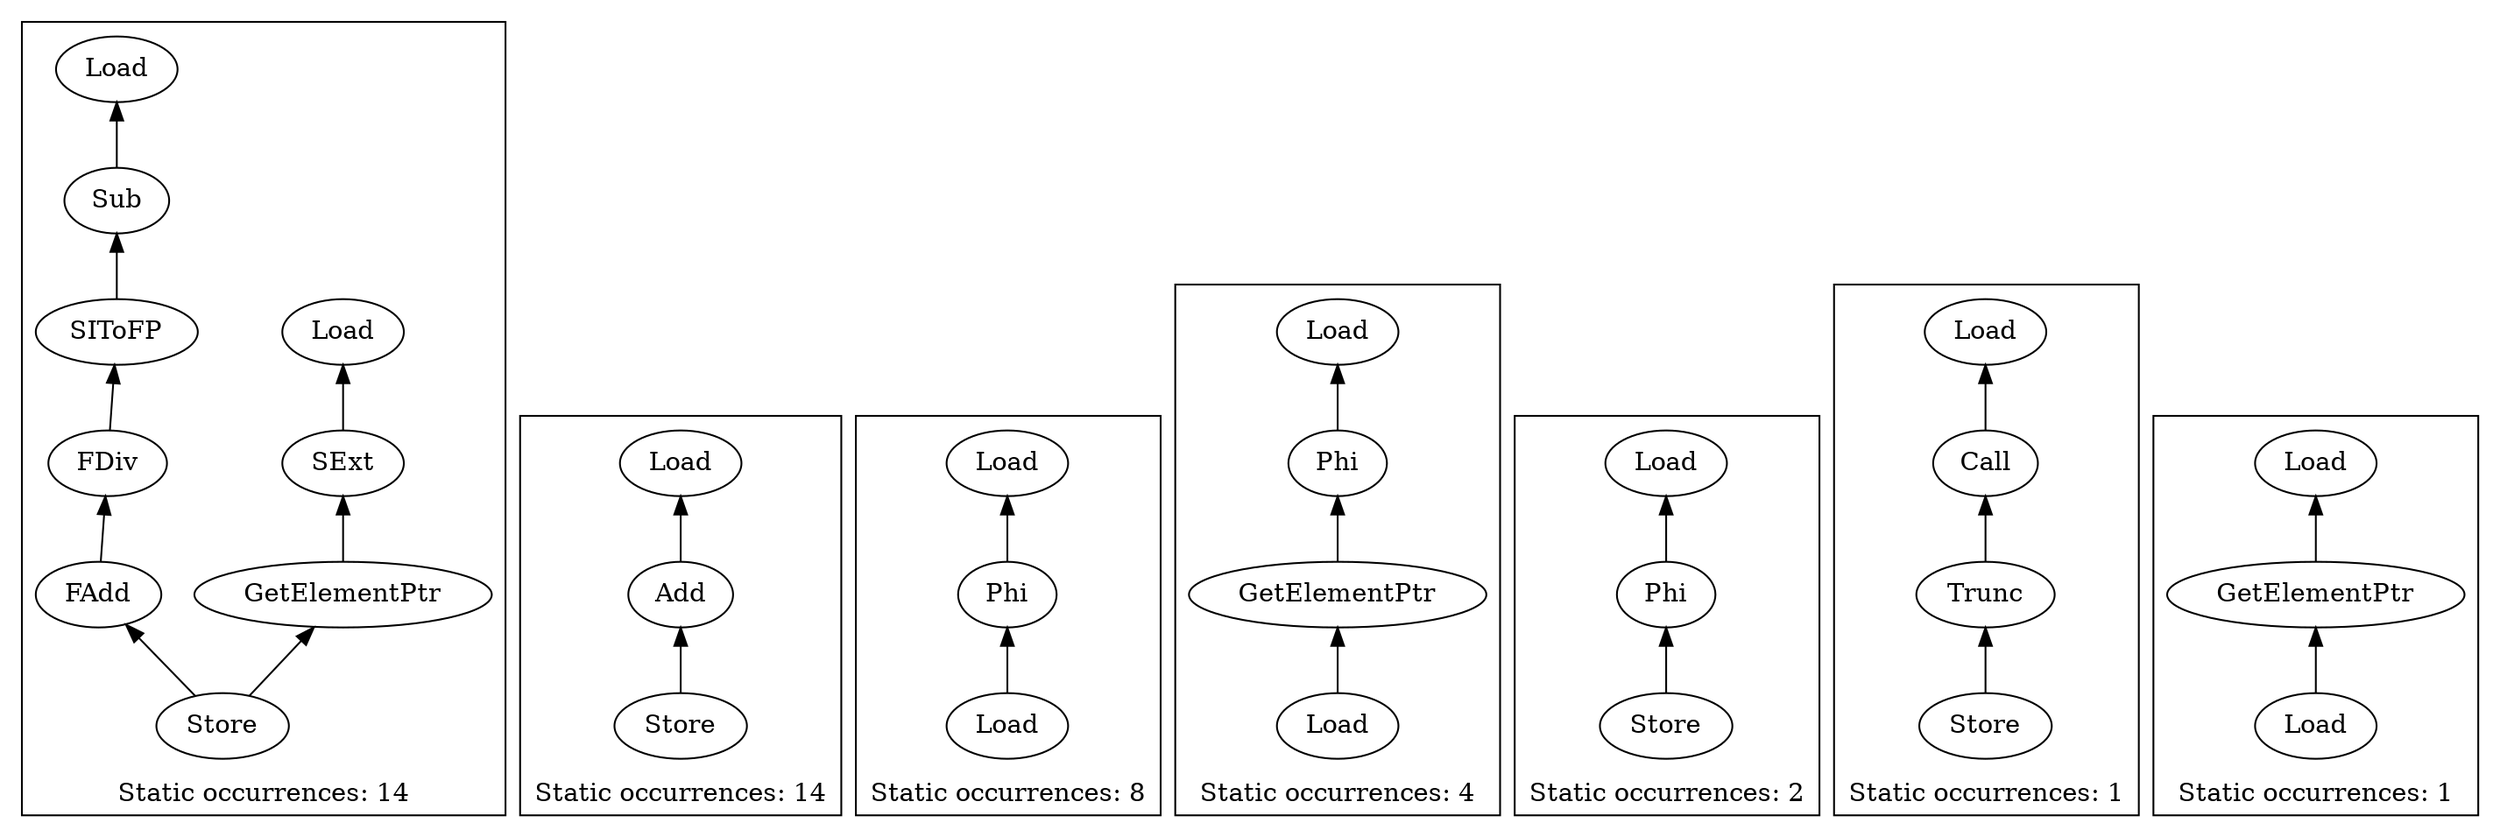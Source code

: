 strict digraph {
rankdir=BT
subgraph {
"0_127" [label="FAdd"]
"0_126" [label="FDiv"]
"0_127" -> "0_126"
"0_125" [label="SIToFP"]
"0_126" -> "0_125"
"0_132" [label="GetElementPtr"]
"0_131" [label="SExt"]
"0_132" -> "0_131"
"0_128" [label="Load"]
"0_131" -> "0_128"
"0_124" [label="Sub"]
"0_125" -> "0_124"
"0_133" [label="Store"]
"0_133" -> "0_127"
"0_133" -> "0_132"
"0_123" [label="Load"]
"0_124" -> "0_123"
cluster=true
label=<Static occurrences: 14>
}
subgraph {
"1_129" [label="Add"]
"1_128" [label="Load"]
"1_129" -> "1_128"
"1_130" [label="Store"]
"1_130" -> "1_129"
cluster=true
label=<Static occurrences: 14>
}
subgraph {
"2_284" [label="Load"]
"2_277" [label="Phi"]
"2_284" -> "2_277"
"2_257" [label="Load"]
"2_277" -> "2_257"
cluster=true
label=<Static occurrences: 8>
}
subgraph {
"3_548" [label="GetElementPtr"]
"3_541" [label="Phi"]
"3_548" -> "3_541"
"3_552" [label="Load"]
"3_552" -> "3_548"
"3_517" [label="Load"]
"3_541" -> "3_517"
cluster=true
label=<Static occurrences: 4>
}
subgraph {
"4_177" [label="Phi"]
"4_170" [label="Load"]
"4_177" -> "4_170"
"4_181" [label="Store"]
"4_181" -> "4_177"
cluster=true
label=<Static occurrences: 2>
}
subgraph {
"5_166" [label="Call"]
"5_164" [label="Load"]
"5_166" -> "5_164"
"5_168" [label="Store"]
"5_167" [label="Trunc"]
"5_168" -> "5_167"
"5_167" -> "5_166"
cluster=true
label=<Static occurrences: 1>
}
subgraph {
"6_236" [label="GetElementPtr"]
"6_198" [label="Load"]
"6_236" -> "6_198"
"6_237" [label="Load"]
"6_237" -> "6_236"
cluster=true
label=<Static occurrences: 1>
}
}
